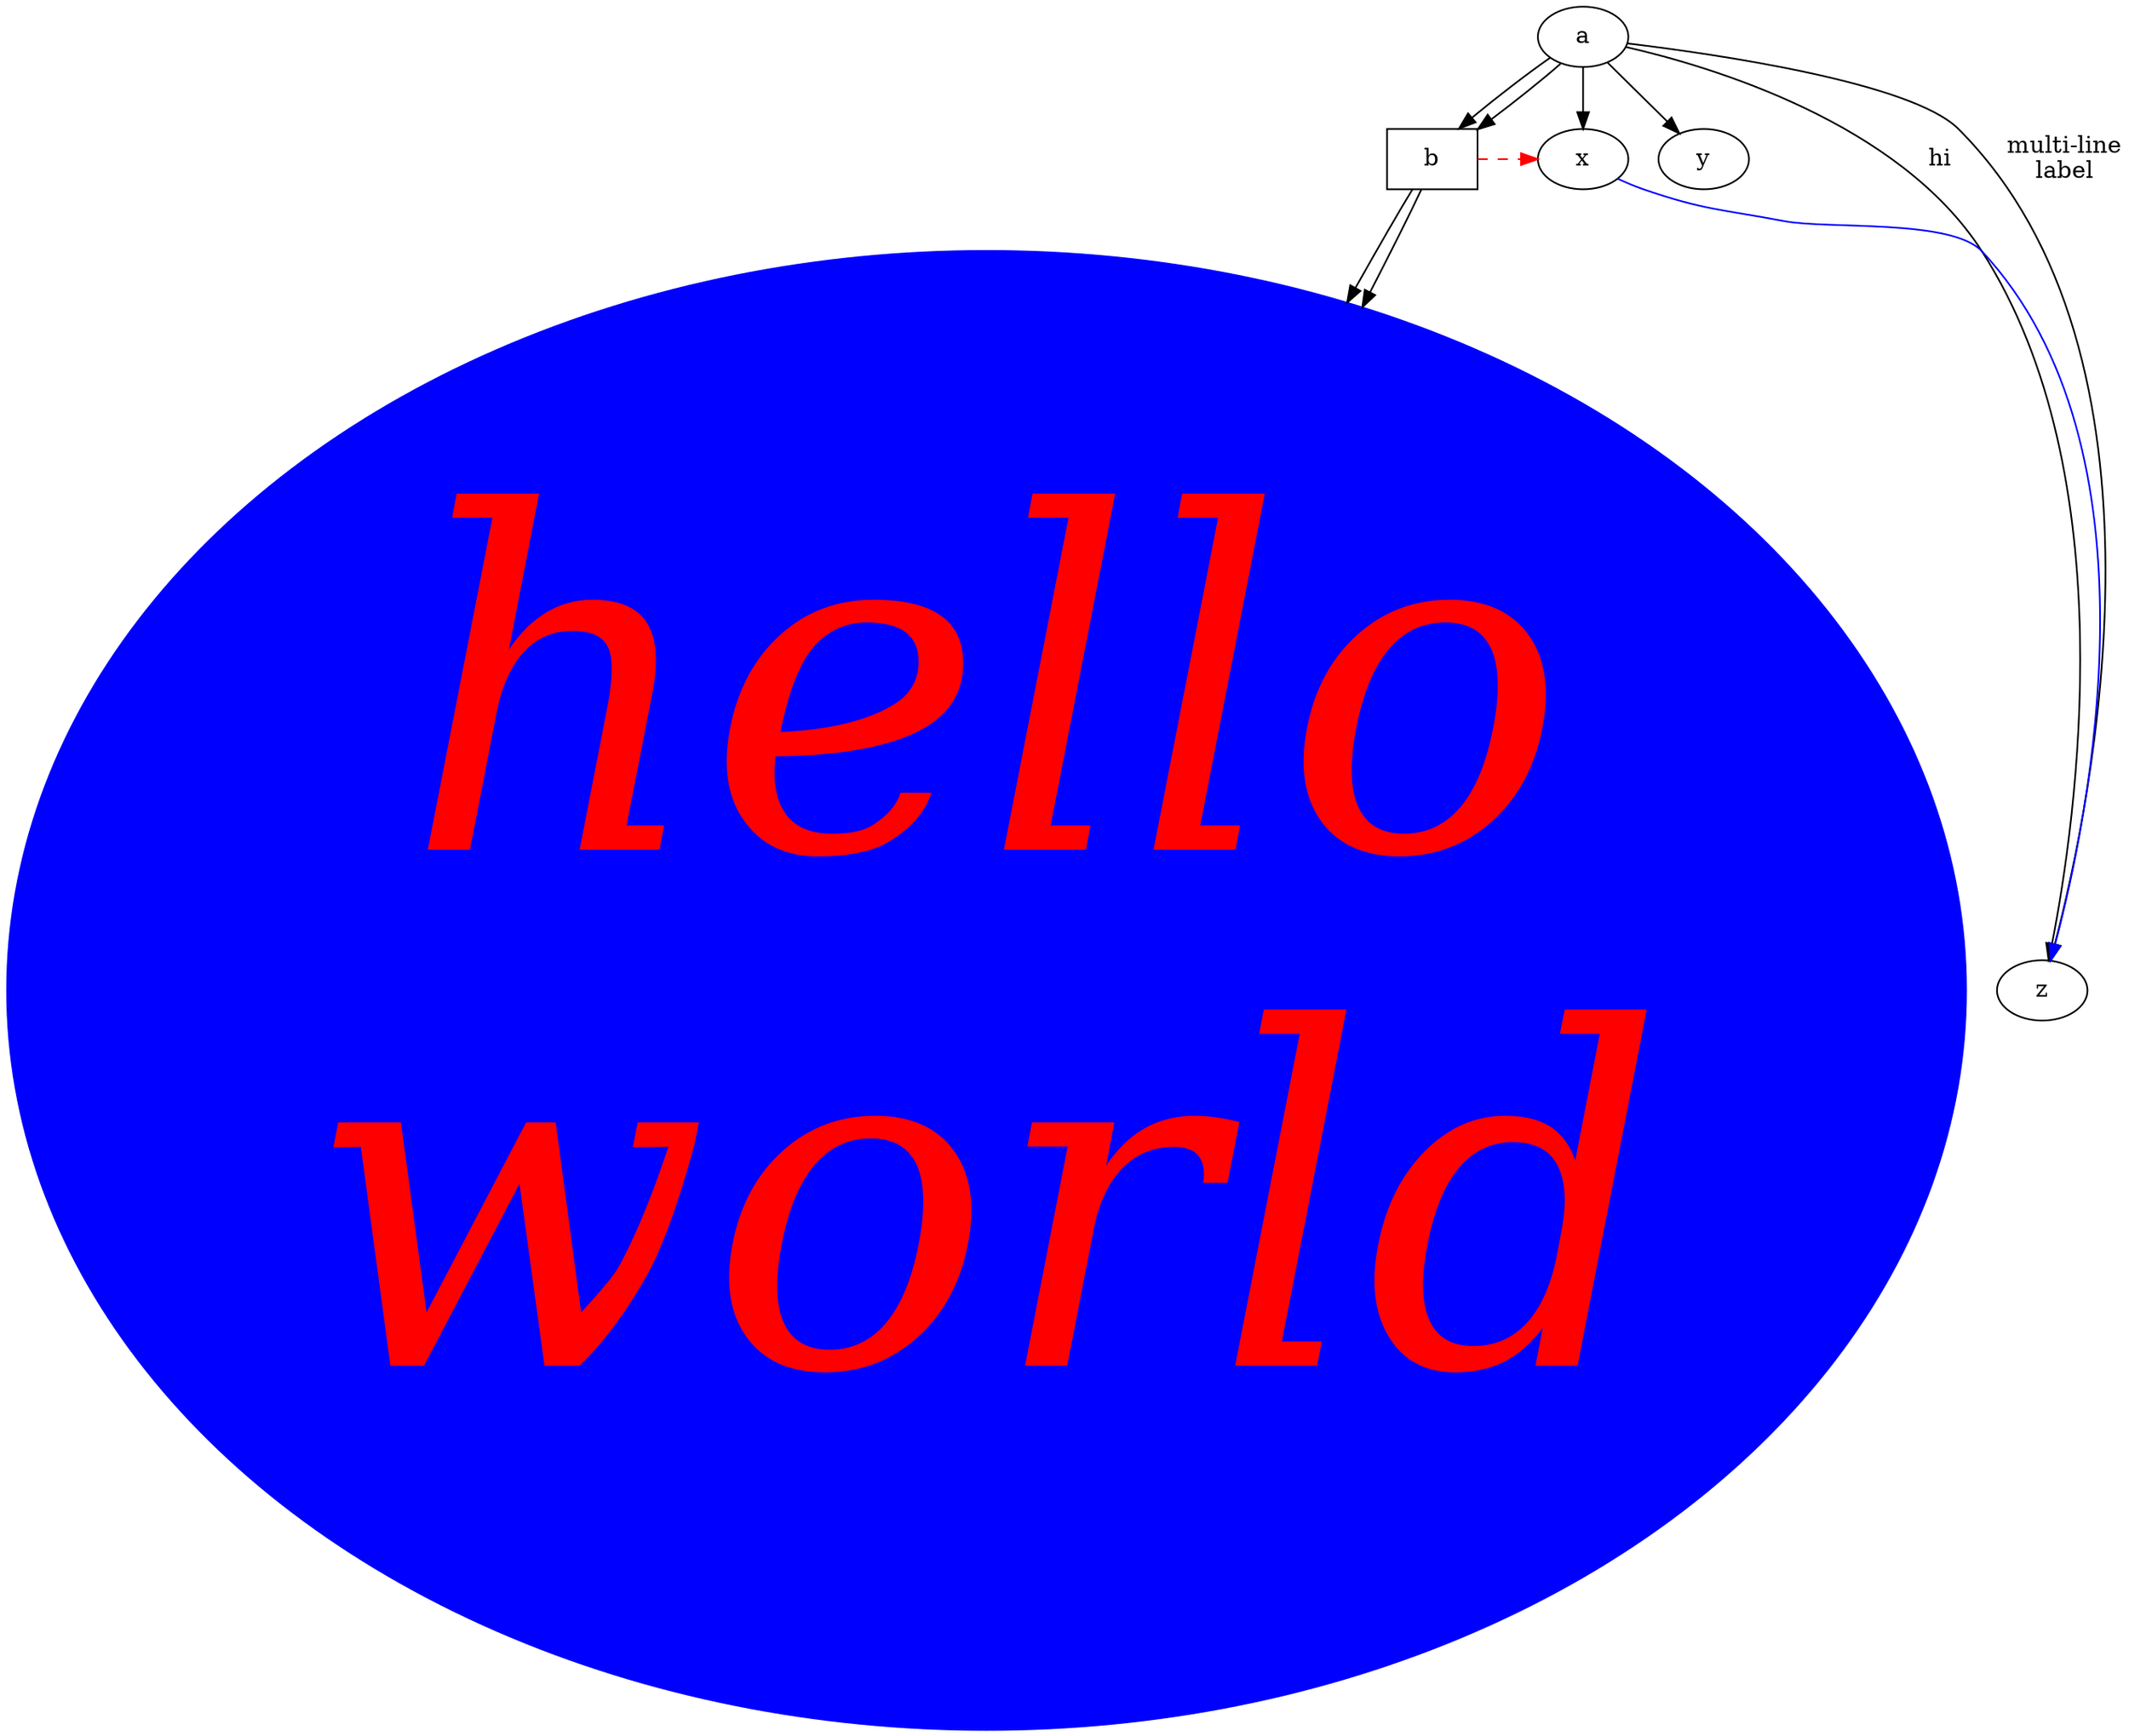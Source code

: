 digraph test3 {
       a -> b -> c;
       a -> b -> c;
       a -> {x y};
       b [shape=box];
       c [label="hello\nworld",color=blue,fontsize=280,
            fontname="Palatino-Italic",fontcolor=red,style=filled];
       a -> z [label="hi", weight=0];
       x -> z [label="hello\nworld",color=blue,fontsize=9223372036854775529,
            fontname="Palatino-Italic",fontcolor=red,style=filled];
       a -> z [label="multi-line\nlabel"];
       edge [style=dashed,color=red];
       b -> x;
       {rank=same; b x}
}


